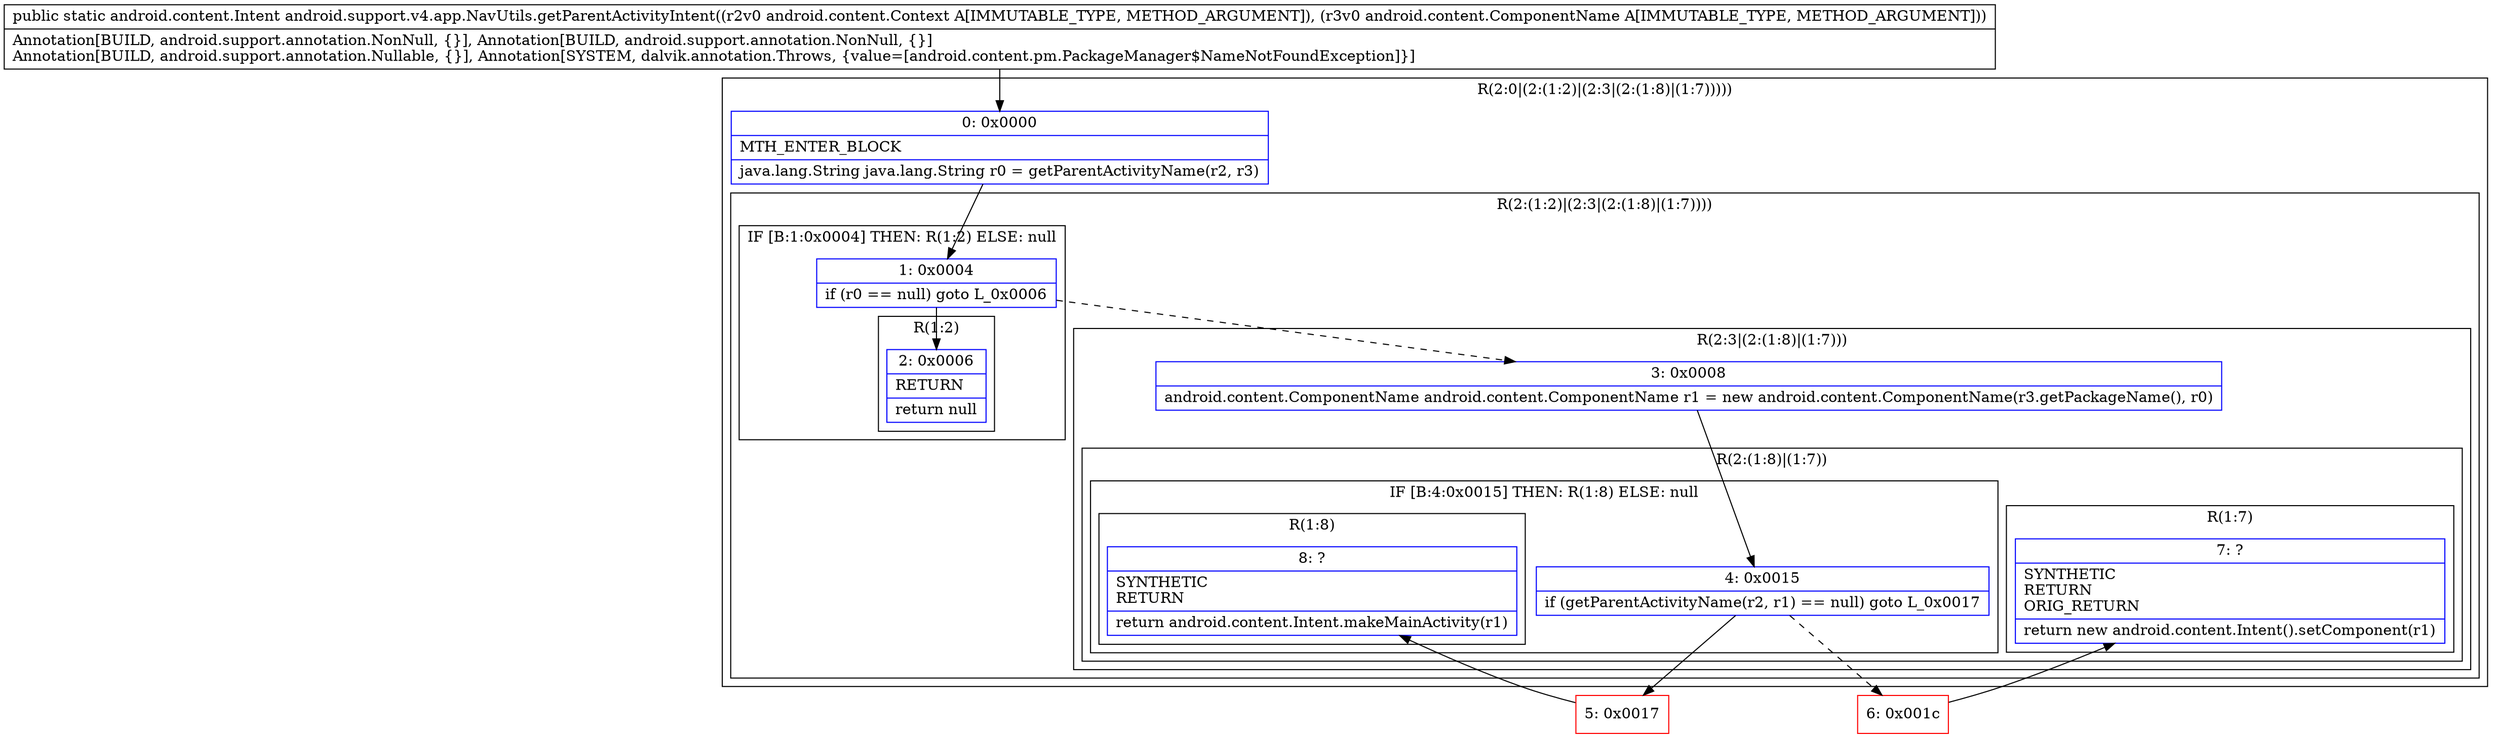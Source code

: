 digraph "CFG forandroid.support.v4.app.NavUtils.getParentActivityIntent(Landroid\/content\/Context;Landroid\/content\/ComponentName;)Landroid\/content\/Intent;" {
subgraph cluster_Region_108054182 {
label = "R(2:0|(2:(1:2)|(2:3|(2:(1:8)|(1:7)))))";
node [shape=record,color=blue];
Node_0 [shape=record,label="{0\:\ 0x0000|MTH_ENTER_BLOCK\l|java.lang.String java.lang.String r0 = getParentActivityName(r2, r3)\l}"];
subgraph cluster_Region_311330489 {
label = "R(2:(1:2)|(2:3|(2:(1:8)|(1:7))))";
node [shape=record,color=blue];
subgraph cluster_IfRegion_71853809 {
label = "IF [B:1:0x0004] THEN: R(1:2) ELSE: null";
node [shape=record,color=blue];
Node_1 [shape=record,label="{1\:\ 0x0004|if (r0 == null) goto L_0x0006\l}"];
subgraph cluster_Region_505527724 {
label = "R(1:2)";
node [shape=record,color=blue];
Node_2 [shape=record,label="{2\:\ 0x0006|RETURN\l|return null\l}"];
}
}
subgraph cluster_Region_1300402878 {
label = "R(2:3|(2:(1:8)|(1:7)))";
node [shape=record,color=blue];
Node_3 [shape=record,label="{3\:\ 0x0008|android.content.ComponentName android.content.ComponentName r1 = new android.content.ComponentName(r3.getPackageName(), r0)\l}"];
subgraph cluster_Region_827698548 {
label = "R(2:(1:8)|(1:7))";
node [shape=record,color=blue];
subgraph cluster_IfRegion_1365609567 {
label = "IF [B:4:0x0015] THEN: R(1:8) ELSE: null";
node [shape=record,color=blue];
Node_4 [shape=record,label="{4\:\ 0x0015|if (getParentActivityName(r2, r1) == null) goto L_0x0017\l}"];
subgraph cluster_Region_1369449763 {
label = "R(1:8)";
node [shape=record,color=blue];
Node_8 [shape=record,label="{8\:\ ?|SYNTHETIC\lRETURN\l|return android.content.Intent.makeMainActivity(r1)\l}"];
}
}
subgraph cluster_Region_379108872 {
label = "R(1:7)";
node [shape=record,color=blue];
Node_7 [shape=record,label="{7\:\ ?|SYNTHETIC\lRETURN\lORIG_RETURN\l|return new android.content.Intent().setComponent(r1)\l}"];
}
}
}
}
}
Node_5 [shape=record,color=red,label="{5\:\ 0x0017}"];
Node_6 [shape=record,color=red,label="{6\:\ 0x001c}"];
MethodNode[shape=record,label="{public static android.content.Intent android.support.v4.app.NavUtils.getParentActivityIntent((r2v0 android.content.Context A[IMMUTABLE_TYPE, METHOD_ARGUMENT]), (r3v0 android.content.ComponentName A[IMMUTABLE_TYPE, METHOD_ARGUMENT]))  | Annotation[BUILD, android.support.annotation.NonNull, \{\}], Annotation[BUILD, android.support.annotation.NonNull, \{\}]\lAnnotation[BUILD, android.support.annotation.Nullable, \{\}], Annotation[SYSTEM, dalvik.annotation.Throws, \{value=[android.content.pm.PackageManager$NameNotFoundException]\}]\l}"];
MethodNode -> Node_0;
Node_0 -> Node_1;
Node_1 -> Node_2;
Node_1 -> Node_3[style=dashed];
Node_3 -> Node_4;
Node_4 -> Node_5;
Node_4 -> Node_6[style=dashed];
Node_5 -> Node_8;
Node_6 -> Node_7;
}

